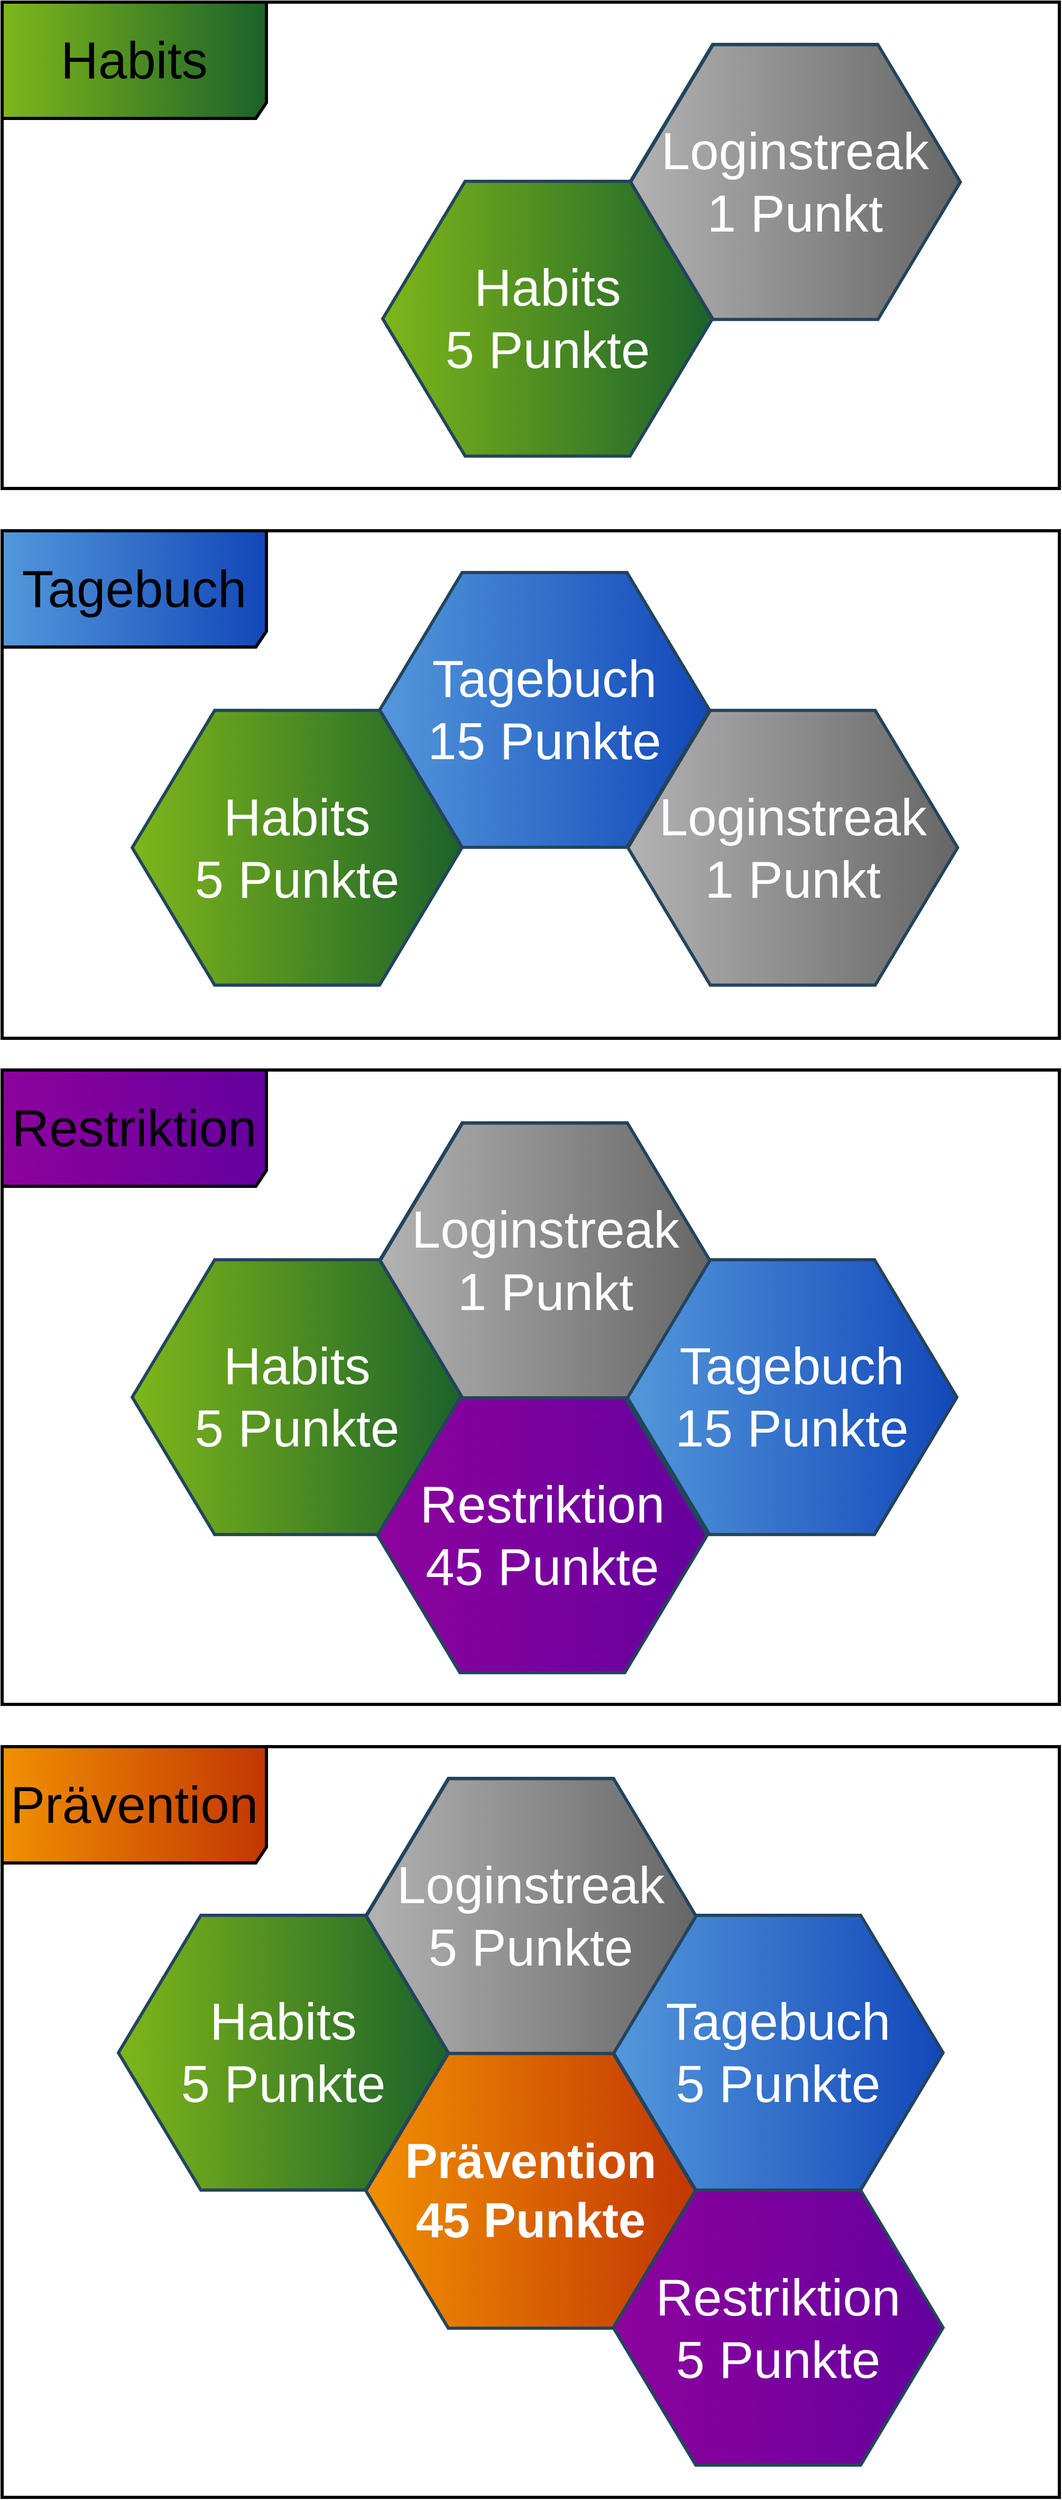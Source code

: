 <mxfile version="21.5.0" type="github">
  <diagram id="07fea595-8f29-1299-0266-81d95cde20df" name="Page-1">
    <mxGraphModel dx="2757" dy="924" grid="1" gridSize="10" guides="1" tooltips="1" connect="1" arrows="1" fold="1" page="1" pageScale="1" pageWidth="1169" pageHeight="827" background="none" math="0" shadow="0">
      <root>
        <mxCell id="0" />
        <mxCell id="1" parent="0" />
        <mxCell id="644" value="&lt;font color=&quot;#ffffff&quot;&gt;&lt;span style=&quot;font-size: 46px;&quot;&gt;&lt;b style=&quot;&quot;&gt;Prävention&lt;br&gt;45 Punkte&lt;br&gt;&lt;/b&gt;&lt;/span&gt;&lt;/font&gt;" style="shape=hexagon;perimeter=hexagonPerimeter2;whiteSpace=wrap;html=1;shadow=0;labelBackgroundColor=none;strokeColor=#23445D;fillColor=#F19001;gradientColor=#C23603;fontFamily=Helvetica;fontSize=23;fontColor=#23445d;align=center;strokeWidth=3;gradientDirection=east;" parent="1" vertex="1">
          <mxGeometry x="-775.921" y="1990.128" width="311.842" height="259.868" as="geometry" />
        </mxCell>
        <mxCell id="645" value="" style="triangle;whiteSpace=wrap;html=1;shadow=0;labelBackgroundColor=none;strokeColor=none;fillColor=#FFFFFF;fontFamily=Helvetica;fontSize=17;fontColor=#23445d;align=center;rotation=90;gradientColor=none;flipV=1;flipH=1;opacity=20;" parent="1" vertex="1">
          <mxGeometry x="-895" y="2007.997" width="72" height="152" as="geometry" />
        </mxCell>
        <mxCell id="646" value="&lt;font style=&quot;font-size: 23px&quot;&gt;CLIMATE&lt;/font&gt;" style="shape=hexagon;perimeter=hexagonPerimeter2;whiteSpace=wrap;html=1;shadow=0;labelBackgroundColor=none;strokeColor=#23445D;fillColor=#ffffff;gradientColor=none;fontFamily=Helvetica;fontSize=23;fontColor=#23445D;align=center;strokeWidth=3;" parent="1" vertex="1">
          <mxGeometry x="-775.921" y="1729.997" width="311.842" height="259.868" as="geometry" />
        </mxCell>
        <mxCell id="647" value="&lt;font color=&quot;#ffffff&quot; style=&quot;font-size: 49px;&quot;&gt;Tagebuch&lt;br&gt;5 Punkte&lt;br&gt;&lt;/font&gt;" style="shape=hexagon;perimeter=hexagonPerimeter2;whiteSpace=wrap;html=1;shadow=0;labelBackgroundColor=none;strokeColor=#23445D;fillColor=#5398DB;gradientColor=#1247B9;fontFamily=Helvetica;fontSize=23;fontColor=#23445d;align=center;strokeWidth=3;gradientDirection=east;" parent="1" vertex="1">
          <mxGeometry x="-541.842" y="1859.53" width="311.842" height="259.868" as="geometry" />
        </mxCell>
        <mxCell id="648" value="&lt;font color=&quot;#ffffff&quot; style=&quot;font-size: 49px;&quot;&gt;Restriktion&lt;br&gt;5 Punkte&lt;br&gt;&lt;/font&gt;" style="shape=hexagon;perimeter=hexagonPerimeter2;whiteSpace=wrap;html=1;shadow=0;labelBackgroundColor=none;strokeColor=#23445D;fillColor=#8D029D;gradientColor=#65009E;fontFamily=Helvetica;fontSize=23;fontColor=#23445d;align=center;strokeWidth=3;gradientDirection=east;" parent="1" vertex="1">
          <mxGeometry x="-541.842" y="2119.595" width="311.842" height="259.868" as="geometry" />
        </mxCell>
        <mxCell id="651" value="&lt;font color=&quot;#ffffff&quot; style=&quot;font-size: 49px;&quot;&gt;Habits&lt;br&gt;5 Punkte&lt;br&gt;&lt;/font&gt;" style="shape=hexagon;perimeter=hexagonPerimeter2;whiteSpace=wrap;html=1;shadow=0;labelBackgroundColor=none;strokeColor=#23445D;fillColor=#7FB61A;gradientColor=#1B622A;fontFamily=Helvetica;fontSize=23;fontColor=#23445D;align=center;strokeWidth=3;gradientDirection=east;" parent="1" vertex="1">
          <mxGeometry x="-1010.0" y="1859.53" width="311.842" height="259.868" as="geometry" />
        </mxCell>
        <mxCell id="VKlWMBAx0alxDQAKVOis-658" value="&lt;font color=&quot;#ffffff&quot; style=&quot;font-size: 49px;&quot;&gt;Loginstreak&lt;br&gt;5 Punkte&lt;br&gt;&lt;/font&gt;" style="shape=hexagon;perimeter=hexagonPerimeter2;whiteSpace=wrap;html=1;shadow=0;labelBackgroundColor=none;strokeColor=#23445D;fillColor=#B3B3B3;gradientColor=#666666;fontFamily=Helvetica;fontSize=23;fontColor=#23445d;align=center;strokeWidth=3;gradientDirection=east;" vertex="1" parent="1">
          <mxGeometry x="-775.502" y="1730.26" width="311.842" height="259.868" as="geometry" />
        </mxCell>
        <mxCell id="VKlWMBAx0alxDQAKVOis-670" value="&lt;font color=&quot;#ffffff&quot; style=&quot;font-size: 49px;&quot;&gt;Tagebuch&lt;br&gt;15 Punkte&lt;br&gt;&lt;/font&gt;" style="shape=hexagon;perimeter=hexagonPerimeter2;whiteSpace=wrap;html=1;shadow=0;labelBackgroundColor=none;strokeColor=#23445D;fillColor=#5398DB;gradientColor=#1247B9;fontFamily=Helvetica;fontSize=23;fontColor=#23445d;align=center;strokeWidth=3;gradientDirection=east;" vertex="1" parent="1">
          <mxGeometry x="-762.842" y="589.53" width="311.842" height="259.868" as="geometry" />
        </mxCell>
        <mxCell id="VKlWMBAx0alxDQAKVOis-672" value="&lt;font color=&quot;#ffffff&quot; style=&quot;font-size: 49px;&quot;&gt;Habits&lt;br&gt;5 Punkte&lt;br&gt;&lt;/font&gt;" style="shape=hexagon;perimeter=hexagonPerimeter2;whiteSpace=wrap;html=1;shadow=0;labelBackgroundColor=none;strokeColor=#23445D;fillColor=#7FB61A;gradientColor=#1B622A;fontFamily=Helvetica;fontSize=23;fontColor=#23445D;align=center;strokeWidth=3;gradientDirection=east;" vertex="1" parent="1">
          <mxGeometry x="-996.92" y="719.87" width="311.842" height="259.868" as="geometry" />
        </mxCell>
        <mxCell id="VKlWMBAx0alxDQAKVOis-673" value="&lt;font color=&quot;#ffffff&quot; style=&quot;font-size: 49px;&quot;&gt;Loginstreak&lt;br&gt;1 Punkt&lt;br&gt;&lt;/font&gt;" style="shape=hexagon;perimeter=hexagonPerimeter2;whiteSpace=wrap;html=1;shadow=0;labelBackgroundColor=none;strokeColor=#23445D;fillColor=#B3B3B3;gradientColor=#666666;fontFamily=Helvetica;fontSize=23;fontColor=#23445d;align=center;strokeWidth=3;gradientDirection=east;" vertex="1" parent="1">
          <mxGeometry x="-528.082" y="719.87" width="311.842" height="259.868" as="geometry" />
        </mxCell>
        <mxCell id="VKlWMBAx0alxDQAKVOis-675" value="&lt;font style=&quot;font-size: 49px;&quot;&gt;Tagebuch&lt;/font&gt;" style="shape=umlFrame;whiteSpace=wrap;html=1;pointerEvents=0;recursiveResize=0;container=1;collapsible=0;width=250;fillColor=#5398DB;gradientColor=#1247B9;gradientDirection=east;swimlaneFillColor=none;strokeWidth=3;height=110;" vertex="1" parent="1">
          <mxGeometry x="-1120" y="550" width="1000" height="480" as="geometry" />
        </mxCell>
        <mxCell id="VKlWMBAx0alxDQAKVOis-676" value="&lt;font style=&quot;font-size: 49px;&quot;&gt;Habits&lt;/font&gt;" style="shape=umlFrame;whiteSpace=wrap;html=1;pointerEvents=0;recursiveResize=0;container=1;collapsible=0;width=250;fillColor=#7FB61A;gradientColor=#1B622A;gradientDirection=east;swimlaneFillColor=none;strokeWidth=3;height=110;" vertex="1" parent="1">
          <mxGeometry x="-1120" y="50" width="1000" height="460" as="geometry" />
        </mxCell>
        <mxCell id="VKlWMBAx0alxDQAKVOis-660" value="" style="triangle;whiteSpace=wrap;html=1;shadow=0;labelBackgroundColor=none;strokeColor=none;fillColor=#FFFFFF;fontFamily=Helvetica;fontSize=17;fontColor=#23445d;align=center;rotation=90;gradientColor=none;flipV=1;flipH=1;opacity=20;" vertex="1" parent="VKlWMBAx0alxDQAKVOis-676">
          <mxGeometry x="475" y="317.997" width="72" height="152" as="geometry" />
        </mxCell>
        <mxCell id="VKlWMBAx0alxDQAKVOis-661" value="&lt;font style=&quot;font-size: 23px&quot;&gt;CLIMATE&lt;/font&gt;" style="shape=hexagon;perimeter=hexagonPerimeter2;whiteSpace=wrap;html=1;shadow=0;labelBackgroundColor=none;strokeColor=#23445D;fillColor=#ffffff;gradientColor=none;fontFamily=Helvetica;fontSize=23;fontColor=#23445D;align=center;strokeWidth=3;" vertex="1" parent="VKlWMBAx0alxDQAKVOis-676">
          <mxGeometry x="594.079" y="39.997" width="311.842" height="259.868" as="geometry" />
        </mxCell>
        <mxCell id="VKlWMBAx0alxDQAKVOis-664" value="&lt;font color=&quot;#ffffff&quot; style=&quot;font-size: 49px;&quot;&gt;Habits&lt;br&gt;5 Punkte&lt;br&gt;&lt;/font&gt;" style="shape=hexagon;perimeter=hexagonPerimeter2;whiteSpace=wrap;html=1;shadow=0;labelBackgroundColor=none;strokeColor=#23445D;fillColor=#7FB61A;gradientColor=#1B622A;fontFamily=Helvetica;fontSize=23;fontColor=#23445D;align=center;strokeWidth=3;gradientDirection=east;" vertex="1" parent="VKlWMBAx0alxDQAKVOis-676">
          <mxGeometry x="360.0" y="169.53" width="311.842" height="259.868" as="geometry" />
        </mxCell>
        <mxCell id="VKlWMBAx0alxDQAKVOis-665" value="&lt;font color=&quot;#ffffff&quot; style=&quot;font-size: 49px;&quot;&gt;Loginstreak&lt;br&gt;1 Punkt&lt;br&gt;&lt;/font&gt;" style="shape=hexagon;perimeter=hexagonPerimeter2;whiteSpace=wrap;html=1;shadow=0;labelBackgroundColor=none;strokeColor=#23445D;fillColor=#B3B3B3;gradientColor=#666666;fontFamily=Helvetica;fontSize=23;fontColor=#23445d;align=center;strokeWidth=3;gradientDirection=east;" vertex="1" parent="VKlWMBAx0alxDQAKVOis-676">
          <mxGeometry x="594.498" y="40.26" width="311.842" height="259.868" as="geometry" />
        </mxCell>
        <mxCell id="VKlWMBAx0alxDQAKVOis-679" value="" style="triangle;whiteSpace=wrap;html=1;shadow=0;labelBackgroundColor=none;strokeColor=none;fillColor=#FFFFFF;fontFamily=Helvetica;fontSize=17;fontColor=#23445d;align=center;rotation=90;gradientColor=none;flipV=1;flipH=1;opacity=20;" vertex="1" parent="1">
          <mxGeometry x="-881.92" y="1387.997" width="72" height="152" as="geometry" />
        </mxCell>
        <mxCell id="VKlWMBAx0alxDQAKVOis-680" value="&lt;font style=&quot;font-size: 23px&quot;&gt;CLIMATE&lt;/font&gt;" style="shape=hexagon;perimeter=hexagonPerimeter2;whiteSpace=wrap;html=1;shadow=0;labelBackgroundColor=none;strokeColor=#23445D;fillColor=#ffffff;gradientColor=none;fontFamily=Helvetica;fontSize=23;fontColor=#23445D;align=center;strokeWidth=3;" vertex="1" parent="1">
          <mxGeometry x="-762.841" y="1109.997" width="311.842" height="259.868" as="geometry" />
        </mxCell>
        <mxCell id="VKlWMBAx0alxDQAKVOis-681" value="&lt;font color=&quot;#ffffff&quot; style=&quot;font-size: 49px;&quot;&gt;Tagebuch&lt;br&gt;15 Punkte&lt;br&gt;&lt;/font&gt;" style="shape=hexagon;perimeter=hexagonPerimeter2;whiteSpace=wrap;html=1;shadow=0;labelBackgroundColor=none;strokeColor=#23445D;fillColor=#5398DB;gradientColor=#1247B9;fontFamily=Helvetica;fontSize=23;fontColor=#23445d;align=center;strokeWidth=3;gradientDirection=east;" vertex="1" parent="1">
          <mxGeometry x="-528.762" y="1239.53" width="311.842" height="259.868" as="geometry" />
        </mxCell>
        <mxCell id="VKlWMBAx0alxDQAKVOis-683" value="&lt;font color=&quot;#ffffff&quot; style=&quot;font-size: 49px;&quot;&gt;Habits&lt;br&gt;5 Punkte&lt;br&gt;&lt;/font&gt;" style="shape=hexagon;perimeter=hexagonPerimeter2;whiteSpace=wrap;html=1;shadow=0;labelBackgroundColor=none;strokeColor=#23445D;fillColor=#7FB61A;gradientColor=#1B622A;fontFamily=Helvetica;fontSize=23;fontColor=#23445D;align=center;strokeWidth=3;gradientDirection=east;" vertex="1" parent="1">
          <mxGeometry x="-996.92" y="1239.53" width="311.842" height="259.868" as="geometry" />
        </mxCell>
        <mxCell id="VKlWMBAx0alxDQAKVOis-684" value="&lt;font color=&quot;#ffffff&quot; style=&quot;font-size: 49px;&quot;&gt;Loginstreak&lt;br&gt;1 Punkt&lt;br&gt;&lt;/font&gt;" style="shape=hexagon;perimeter=hexagonPerimeter2;whiteSpace=wrap;html=1;shadow=0;labelBackgroundColor=none;strokeColor=#23445D;fillColor=#B3B3B3;gradientColor=#666666;fontFamily=Helvetica;fontSize=23;fontColor=#23445d;align=center;strokeWidth=3;gradientDirection=east;" vertex="1" parent="1">
          <mxGeometry x="-762.422" y="1110.26" width="311.842" height="259.868" as="geometry" />
        </mxCell>
        <mxCell id="VKlWMBAx0alxDQAKVOis-685" value="&lt;font style=&quot;font-size: 49px;&quot;&gt;Restriktion&lt;/font&gt;" style="shape=umlFrame;whiteSpace=wrap;html=1;pointerEvents=0;recursiveResize=0;container=1;collapsible=0;width=250;fillColor=#8D029D;gradientColor=#65009E;gradientDirection=east;swimlaneFillColor=none;strokeWidth=3;height=110;" vertex="1" parent="1">
          <mxGeometry x="-1120" y="1060" width="1000" height="600" as="geometry" />
        </mxCell>
        <mxCell id="VKlWMBAx0alxDQAKVOis-682" value="&lt;font color=&quot;#ffffff&quot; style=&quot;font-size: 49px;&quot;&gt;Restriktion&lt;br&gt;45 Punkte&lt;br&gt;&lt;/font&gt;" style="shape=hexagon;perimeter=hexagonPerimeter2;whiteSpace=wrap;html=1;shadow=0;labelBackgroundColor=none;strokeColor=#23445D;fillColor=#8D029D;gradientColor=#65009E;fontFamily=Helvetica;fontSize=23;fontColor=#23445d;align=center;strokeWidth=3;gradientDirection=east;" vertex="1" parent="VKlWMBAx0alxDQAKVOis-685">
          <mxGeometry x="355.078" y="310.125" width="311.842" height="259.868" as="geometry" />
        </mxCell>
        <mxCell id="VKlWMBAx0alxDQAKVOis-686" value="&lt;font style=&quot;font-size: 49px;&quot;&gt;Prävention&lt;/font&gt;" style="shape=umlFrame;whiteSpace=wrap;html=1;pointerEvents=0;recursiveResize=0;container=1;collapsible=0;width=250;fillColor=#F19001;gradientColor=#C23603;gradientDirection=east;swimlaneFillColor=none;strokeWidth=3;height=110;" vertex="1" parent="1">
          <mxGeometry x="-1120" y="1700" width="1000" height="710" as="geometry" />
        </mxCell>
      </root>
    </mxGraphModel>
  </diagram>
</mxfile>
